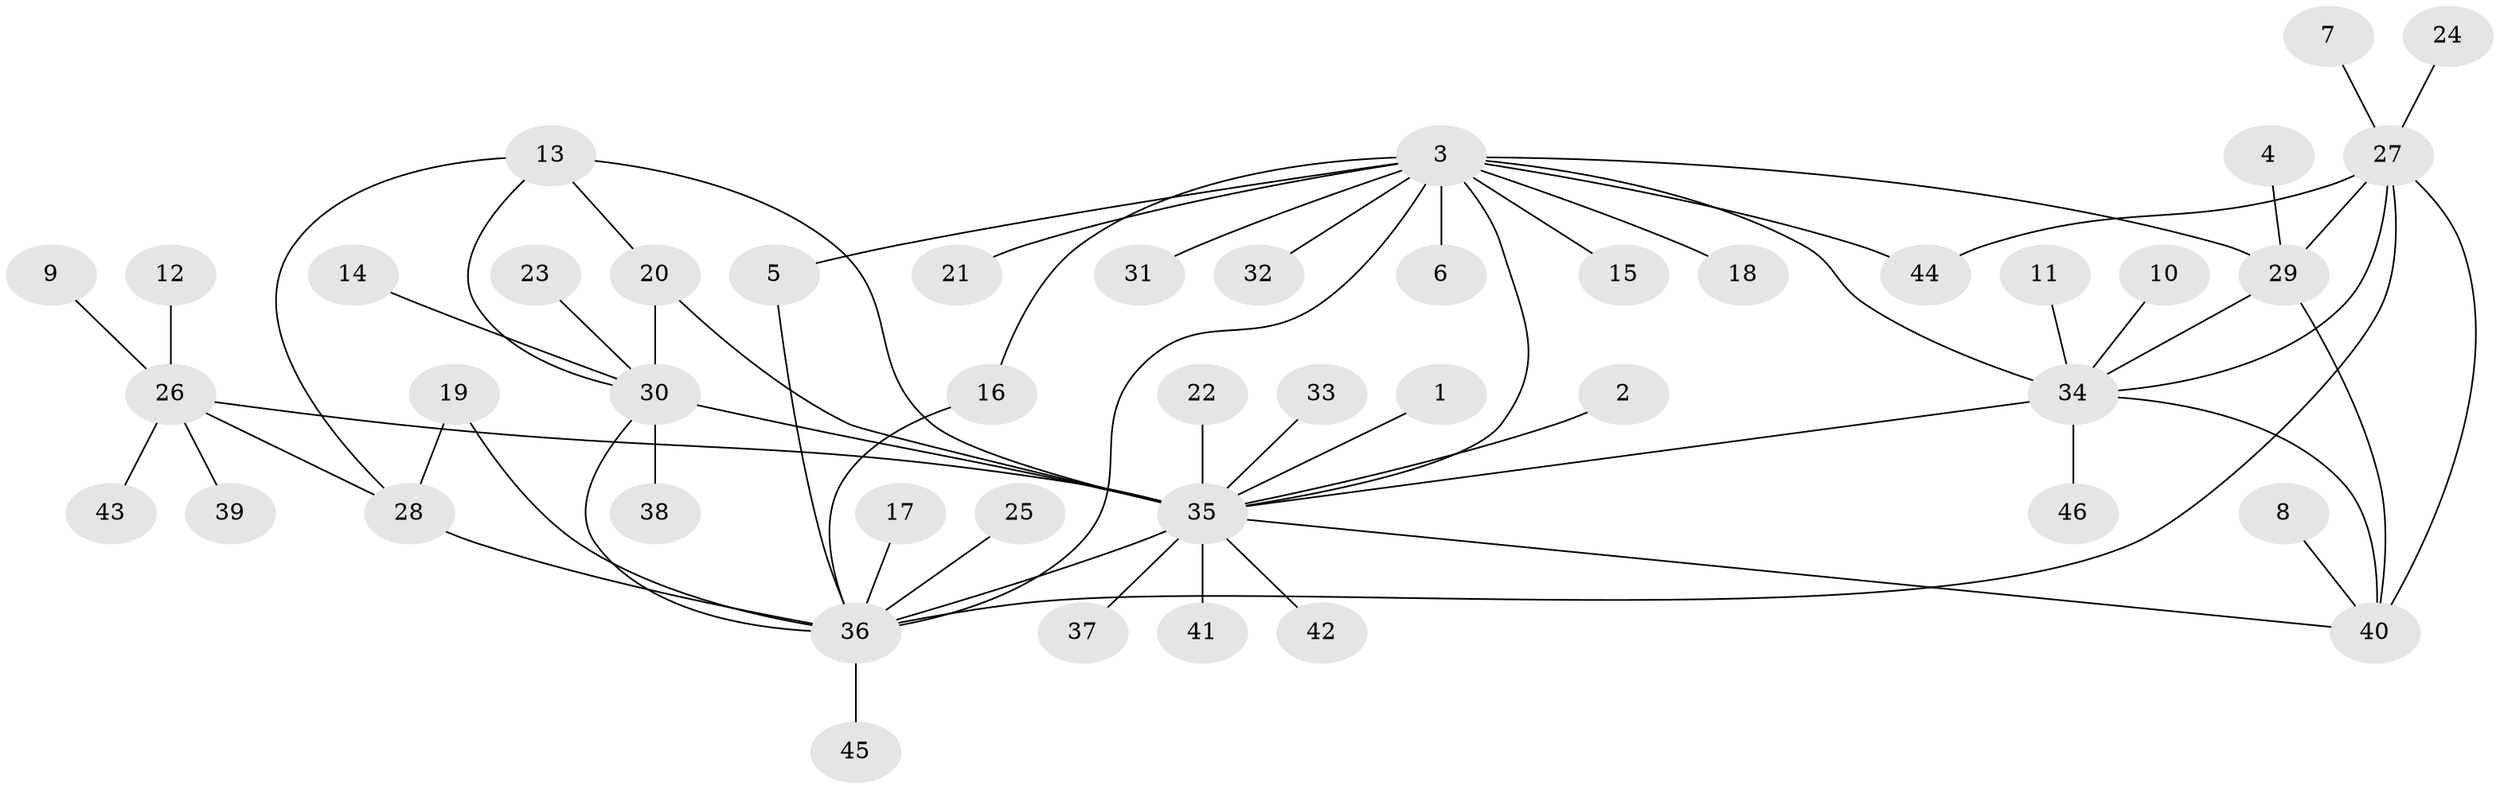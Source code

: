 // original degree distribution, {9: 0.05434782608695652, 7: 0.05434782608695652, 5: 0.03260869565217391, 11: 0.010869565217391304, 6: 0.03260869565217391, 3: 0.06521739130434782, 4: 0.010869565217391304, 14: 0.010869565217391304, 1: 0.6086956521739131, 2: 0.11956521739130435}
// Generated by graph-tools (version 1.1) at 2025/26/03/09/25 03:26:44]
// undirected, 46 vertices, 63 edges
graph export_dot {
graph [start="1"]
  node [color=gray90,style=filled];
  1;
  2;
  3;
  4;
  5;
  6;
  7;
  8;
  9;
  10;
  11;
  12;
  13;
  14;
  15;
  16;
  17;
  18;
  19;
  20;
  21;
  22;
  23;
  24;
  25;
  26;
  27;
  28;
  29;
  30;
  31;
  32;
  33;
  34;
  35;
  36;
  37;
  38;
  39;
  40;
  41;
  42;
  43;
  44;
  45;
  46;
  1 -- 35 [weight=1.0];
  2 -- 35 [weight=1.0];
  3 -- 5 [weight=2.0];
  3 -- 6 [weight=1.0];
  3 -- 15 [weight=1.0];
  3 -- 16 [weight=1.0];
  3 -- 18 [weight=1.0];
  3 -- 21 [weight=1.0];
  3 -- 29 [weight=1.0];
  3 -- 31 [weight=1.0];
  3 -- 32 [weight=1.0];
  3 -- 34 [weight=2.0];
  3 -- 35 [weight=2.0];
  3 -- 36 [weight=2.0];
  3 -- 44 [weight=1.0];
  4 -- 29 [weight=1.0];
  5 -- 36 [weight=1.0];
  7 -- 27 [weight=1.0];
  8 -- 40 [weight=1.0];
  9 -- 26 [weight=1.0];
  10 -- 34 [weight=1.0];
  11 -- 34 [weight=1.0];
  12 -- 26 [weight=1.0];
  13 -- 20 [weight=1.0];
  13 -- 28 [weight=1.0];
  13 -- 30 [weight=1.0];
  13 -- 35 [weight=1.0];
  14 -- 30 [weight=1.0];
  16 -- 36 [weight=1.0];
  17 -- 36 [weight=1.0];
  19 -- 28 [weight=2.0];
  19 -- 36 [weight=2.0];
  20 -- 30 [weight=1.0];
  20 -- 35 [weight=1.0];
  22 -- 35 [weight=2.0];
  23 -- 30 [weight=1.0];
  24 -- 27 [weight=1.0];
  25 -- 36 [weight=1.0];
  26 -- 28 [weight=1.0];
  26 -- 35 [weight=1.0];
  26 -- 39 [weight=1.0];
  26 -- 43 [weight=1.0];
  27 -- 29 [weight=1.0];
  27 -- 34 [weight=1.0];
  27 -- 36 [weight=1.0];
  27 -- 40 [weight=1.0];
  27 -- 44 [weight=1.0];
  28 -- 36 [weight=1.0];
  29 -- 34 [weight=1.0];
  29 -- 40 [weight=1.0];
  30 -- 35 [weight=3.0];
  30 -- 36 [weight=1.0];
  30 -- 38 [weight=1.0];
  33 -- 35 [weight=1.0];
  34 -- 35 [weight=1.0];
  34 -- 40 [weight=1.0];
  34 -- 46 [weight=1.0];
  35 -- 36 [weight=1.0];
  35 -- 37 [weight=1.0];
  35 -- 40 [weight=1.0];
  35 -- 41 [weight=2.0];
  35 -- 42 [weight=1.0];
  36 -- 45 [weight=1.0];
}
